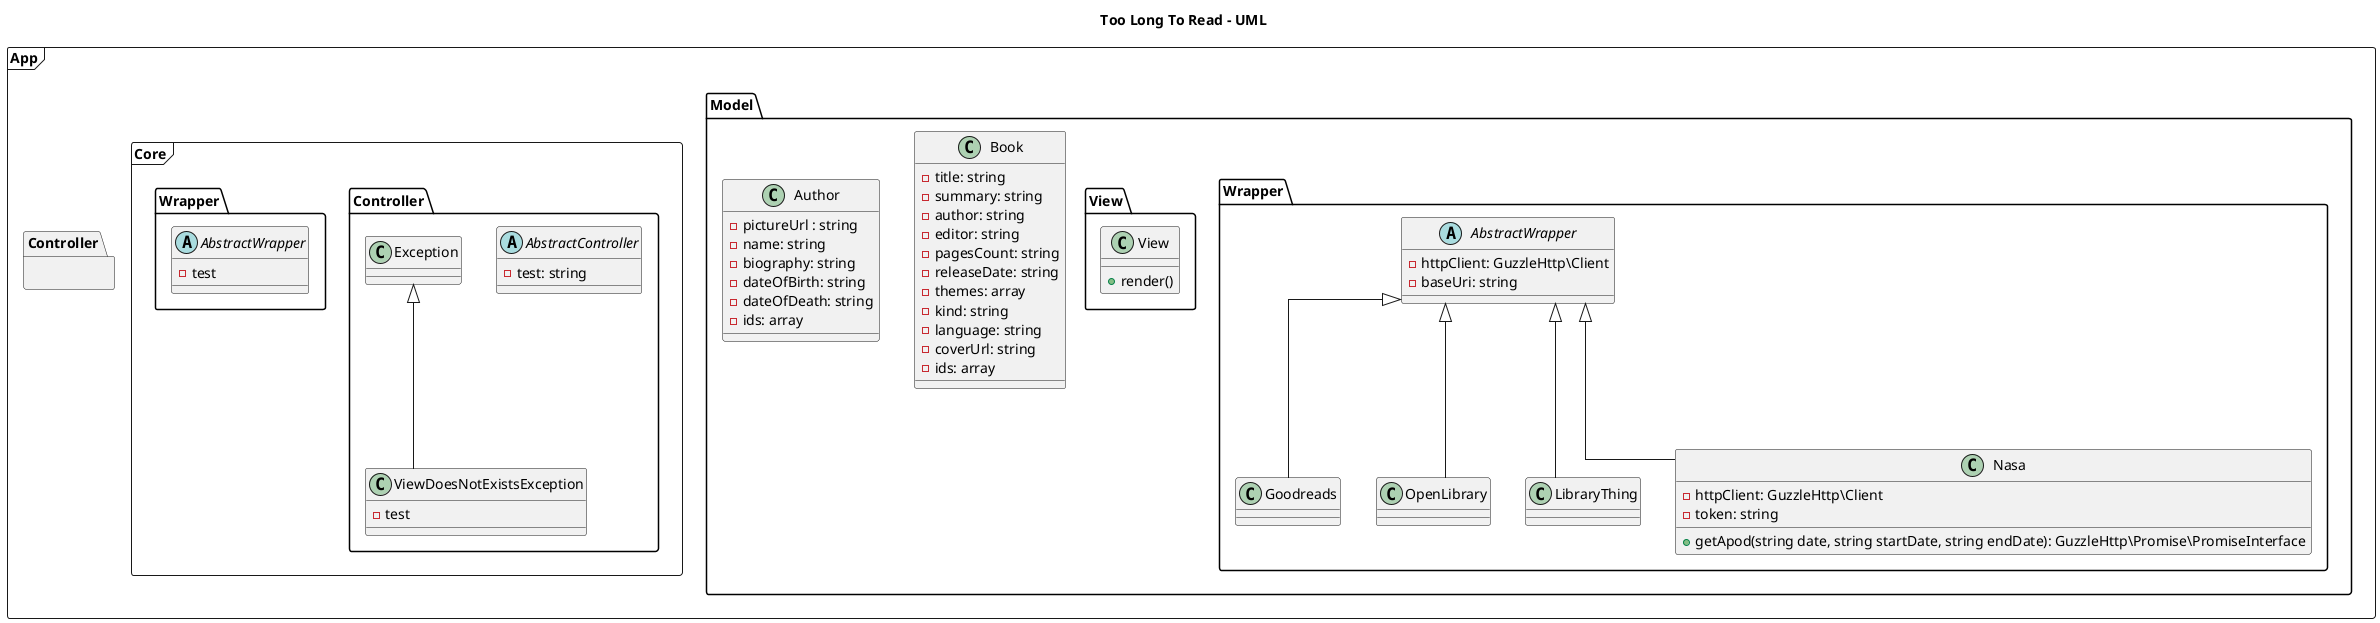@startuml "WEB_TooLongToRead_2023_UML"

skinparam linetype ortho

set namespaceSeparator .

title Too Long To Read - UML

namespace App <<Frame>> {

    namespace Controller {

    }

    namespace Model {
        namespace Wrapper {
            abstract class AbstractWrapper {
                -httpClient: GuzzleHttp\Client
                -baseUri: string
            }

            class Goodreads extends AbstractWrapper {

            }
            class OpenLibrary extends AbstractWrapper {

            }
            class LibraryThing extends AbstractWrapper {
            }
            class Nasa extends AbstractWrapper {
                -httpClient: GuzzleHttp\Client
                -token: string

                +getApod(string date, string startDate, string endDate): GuzzleHttp\Promise\PromiseInterface
            }
        }
        class Book {
            -title: string
            -summary: string
            -author: string
            -editor: string
            -pagesCount: string
            -releaseDate: string
            -themes: array
            -kind: string
            -language: string
            -coverUrl: string
            -ids: array
        }
        class Author {
            -pictureUrl : string
            -name: string
            -biography: string
            -dateOfBirth: string
            -dateOfDeath: string
            -ids: array
        }

    namespace View {
        class View {
            +render()
        }
    }
}

namespace Core <<Frame>> {

    namespace Controller {
        abstract class AbstractController {
            -test: string
        }
        class ViewDoesNotExistsException extends Exception {
            -test
        }
    }

    namespace Wrapper {
        abstract class AbstractWrapper {
            -test
        }
    }
}

@enduml